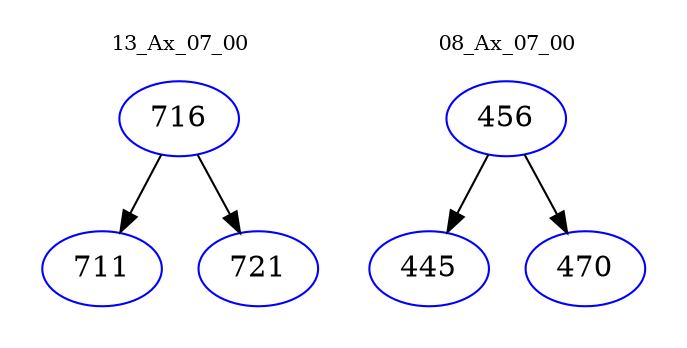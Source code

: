 digraph{
subgraph cluster_0 {
color = white
label = "13_Ax_07_00";
fontsize=10;
T0_716 [label="716", color="blue"]
T0_716 -> T0_711 [color="black"]
T0_711 [label="711", color="blue"]
T0_716 -> T0_721 [color="black"]
T0_721 [label="721", color="blue"]
}
subgraph cluster_1 {
color = white
label = "08_Ax_07_00";
fontsize=10;
T1_456 [label="456", color="blue"]
T1_456 -> T1_445 [color="black"]
T1_445 [label="445", color="blue"]
T1_456 -> T1_470 [color="black"]
T1_470 [label="470", color="blue"]
}
}

